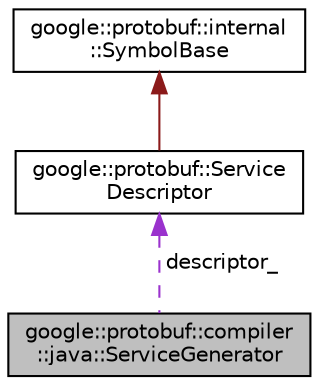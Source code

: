 digraph "google::protobuf::compiler::java::ServiceGenerator"
{
 // LATEX_PDF_SIZE
  edge [fontname="Helvetica",fontsize="10",labelfontname="Helvetica",labelfontsize="10"];
  node [fontname="Helvetica",fontsize="10",shape=record];
  Node1 [label="google::protobuf::compiler\l::java::ServiceGenerator",height=0.2,width=0.4,color="black", fillcolor="grey75", style="filled", fontcolor="black",tooltip=" "];
  Node2 -> Node1 [dir="back",color="darkorchid3",fontsize="10",style="dashed",label=" descriptor_" ,fontname="Helvetica"];
  Node2 [label="google::protobuf::Service\lDescriptor",height=0.2,width=0.4,color="black", fillcolor="white", style="filled",URL="$classgoogle_1_1protobuf_1_1ServiceDescriptor.html",tooltip=" "];
  Node3 -> Node2 [dir="back",color="firebrick4",fontsize="10",style="solid",fontname="Helvetica"];
  Node3 [label="google::protobuf::internal\l::SymbolBase",height=0.2,width=0.4,color="black", fillcolor="white", style="filled",URL="$classgoogle_1_1protobuf_1_1internal_1_1SymbolBase.html",tooltip=" "];
}
